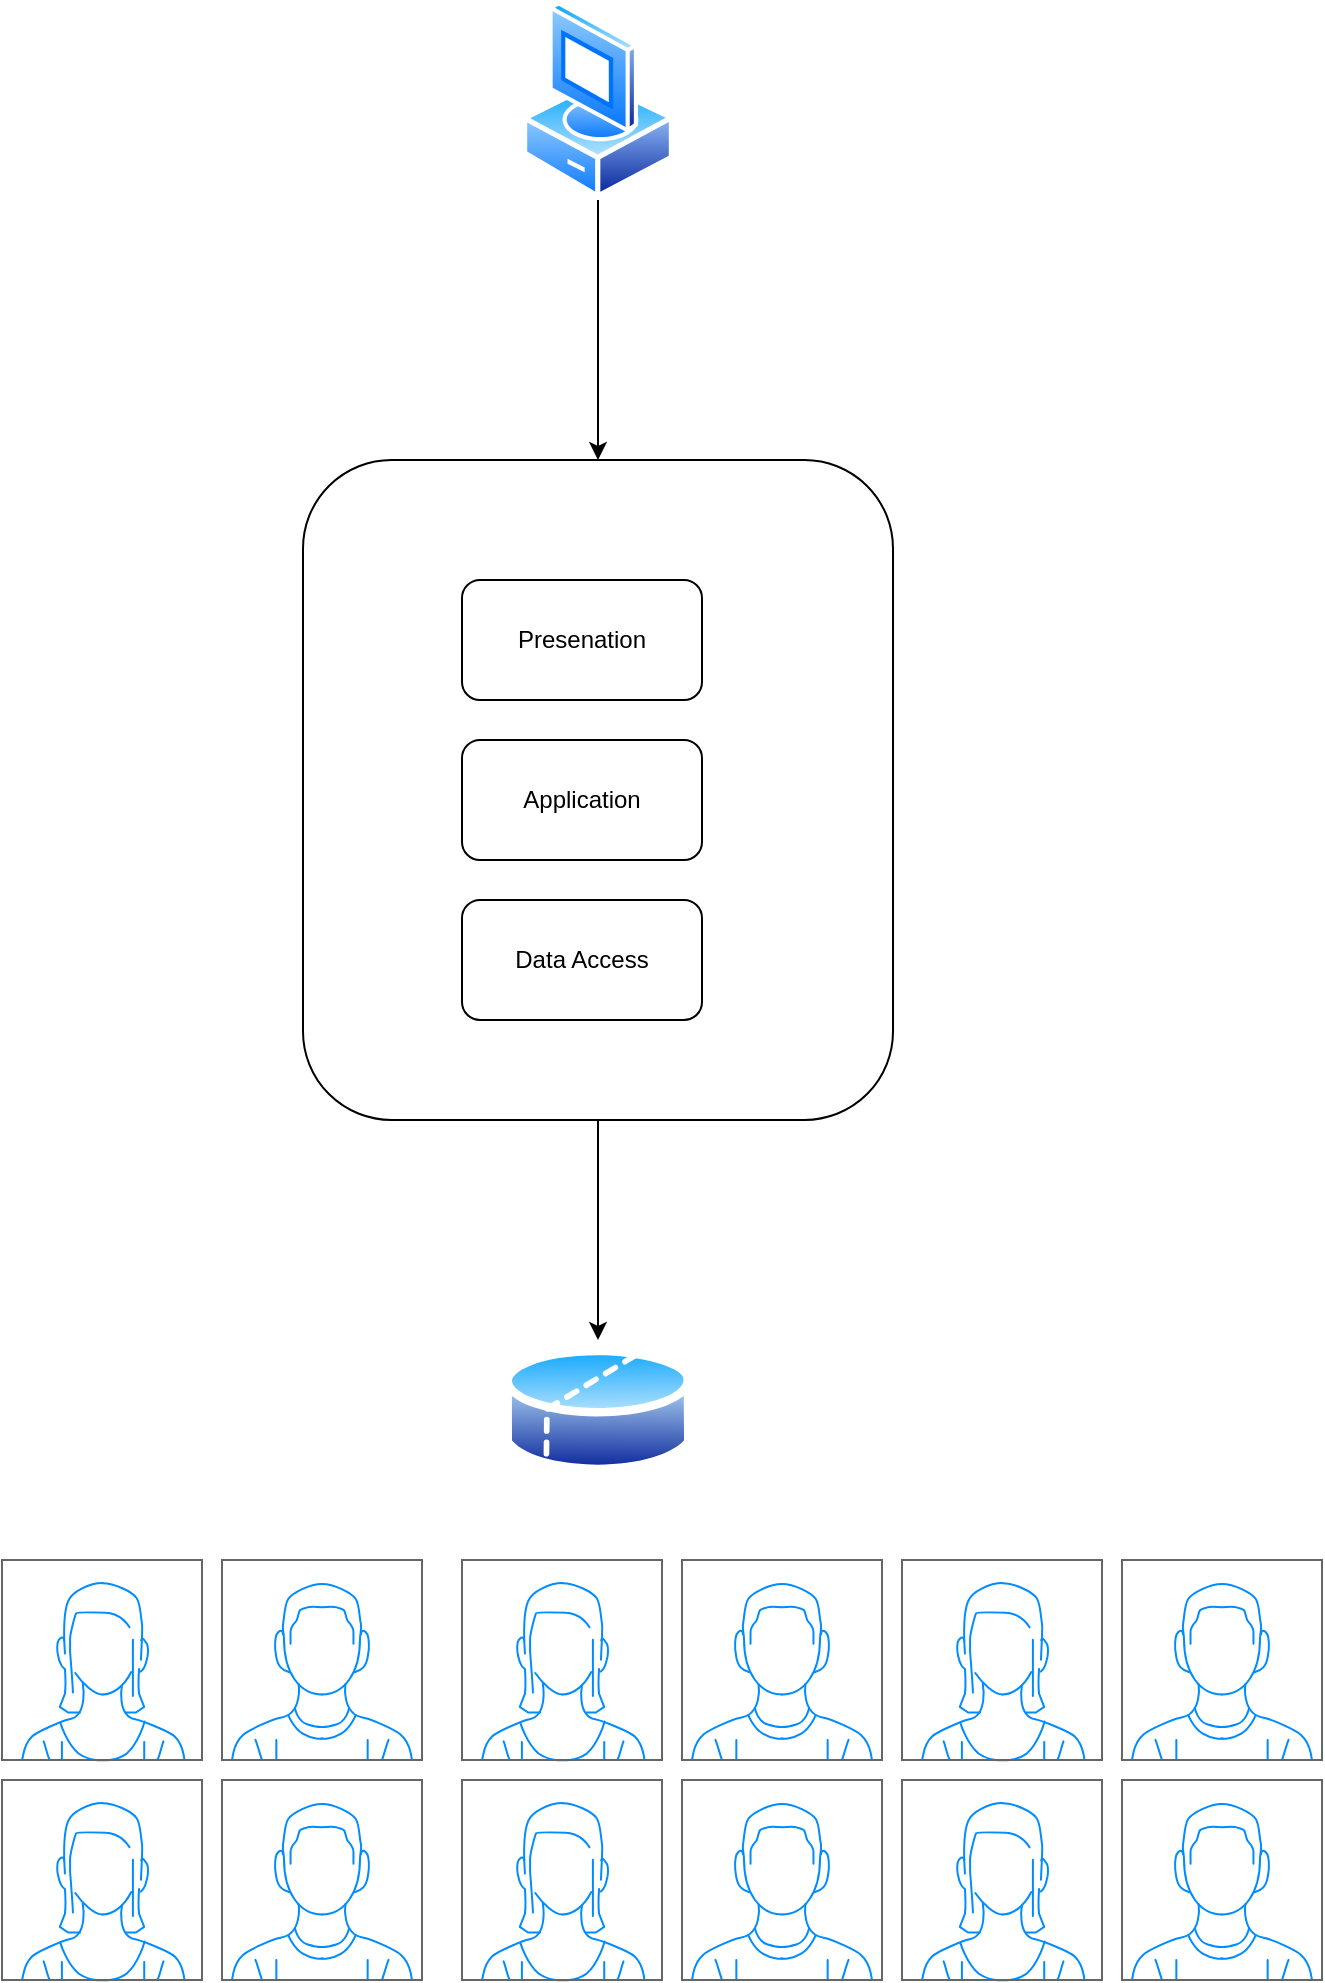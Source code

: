 <mxfile>
    <diagram id="PoBKUtf6L46CU-3DNbPq" name="Monolithic">
        <mxGraphModel dx="1011" dy="790" grid="1" gridSize="10" guides="1" tooltips="1" connect="1" arrows="1" fold="1" page="1" pageScale="1" pageWidth="850" pageHeight="1100" math="0" shadow="0">
            <root>
                <mxCell id="0"/>
                <mxCell id="1" parent="0"/>
                <mxCell id="4" style="edgeStyle=none;html=1;entryX=0.5;entryY=0;entryDx=0;entryDy=0;" parent="1" source="2" target="3" edge="1">
                    <mxGeometry relative="1" as="geometry"/>
                </mxCell>
                <mxCell id="2" value="" style="aspect=fixed;perimeter=ellipsePerimeter;html=1;align=center;shadow=0;dashed=0;spacingTop=3;image;image=img/lib/active_directory/vista_client.svg;" parent="1" vertex="1">
                    <mxGeometry x="380" y="10" width="76" height="100" as="geometry"/>
                </mxCell>
                <mxCell id="10" style="edgeStyle=none;html=1;" parent="1" source="3" target="8" edge="1">
                    <mxGeometry relative="1" as="geometry"/>
                </mxCell>
                <mxCell id="3" value="" style="rounded=1;whiteSpace=wrap;html=1;" parent="1" vertex="1">
                    <mxGeometry x="270.5" y="240" width="295" height="330" as="geometry"/>
                </mxCell>
                <mxCell id="5" value="Presenation" style="rounded=1;whiteSpace=wrap;html=1;" parent="1" vertex="1">
                    <mxGeometry x="350" y="300" width="120" height="60" as="geometry"/>
                </mxCell>
                <mxCell id="6" value="Data Access" style="rounded=1;whiteSpace=wrap;html=1;" parent="1" vertex="1">
                    <mxGeometry x="350" y="460" width="120" height="60" as="geometry"/>
                </mxCell>
                <mxCell id="7" value="Application" style="rounded=1;whiteSpace=wrap;html=1;" parent="1" vertex="1">
                    <mxGeometry x="350" y="380" width="120" height="60" as="geometry"/>
                </mxCell>
                <mxCell id="8" value="" style="aspect=fixed;perimeter=ellipsePerimeter;html=1;align=center;shadow=0;dashed=0;spacingTop=3;image;image=img/lib/active_directory/database_partition_2.svg;" parent="1" vertex="1">
                    <mxGeometry x="370.7" y="680" width="94.59" height="70" as="geometry"/>
                </mxCell>
                <mxCell id="11" value="" style="verticalLabelPosition=bottom;shadow=0;dashed=0;align=center;html=1;verticalAlign=top;strokeWidth=1;shape=mxgraph.mockup.containers.userFemale;strokeColor=#666666;strokeColor2=#008cff;" parent="1" vertex="1">
                    <mxGeometry x="120" y="790" width="100" height="100" as="geometry"/>
                </mxCell>
                <mxCell id="12" value="" style="verticalLabelPosition=bottom;shadow=0;dashed=0;align=center;html=1;verticalAlign=top;strokeWidth=1;shape=mxgraph.mockup.containers.userMale;strokeColor=#666666;strokeColor2=#008cff;" parent="1" vertex="1">
                    <mxGeometry x="230" y="790" width="100" height="100" as="geometry"/>
                </mxCell>
                <mxCell id="13" value="" style="verticalLabelPosition=bottom;shadow=0;dashed=0;align=center;html=1;verticalAlign=top;strokeWidth=1;shape=mxgraph.mockup.containers.userFemale;strokeColor=#666666;strokeColor2=#008cff;" parent="1" vertex="1">
                    <mxGeometry x="350" y="790" width="100" height="100" as="geometry"/>
                </mxCell>
                <mxCell id="14" value="" style="verticalLabelPosition=bottom;shadow=0;dashed=0;align=center;html=1;verticalAlign=top;strokeWidth=1;shape=mxgraph.mockup.containers.userMale;strokeColor=#666666;strokeColor2=#008cff;" parent="1" vertex="1">
                    <mxGeometry x="460" y="790" width="100" height="100" as="geometry"/>
                </mxCell>
                <mxCell id="15" value="" style="verticalLabelPosition=bottom;shadow=0;dashed=0;align=center;html=1;verticalAlign=top;strokeWidth=1;shape=mxgraph.mockup.containers.userFemale;strokeColor=#666666;strokeColor2=#008cff;" parent="1" vertex="1">
                    <mxGeometry x="120" y="900" width="100" height="100" as="geometry"/>
                </mxCell>
                <mxCell id="16" value="" style="verticalLabelPosition=bottom;shadow=0;dashed=0;align=center;html=1;verticalAlign=top;strokeWidth=1;shape=mxgraph.mockup.containers.userMale;strokeColor=#666666;strokeColor2=#008cff;" parent="1" vertex="1">
                    <mxGeometry x="230" y="900" width="100" height="100" as="geometry"/>
                </mxCell>
                <mxCell id="17" value="" style="verticalLabelPosition=bottom;shadow=0;dashed=0;align=center;html=1;verticalAlign=top;strokeWidth=1;shape=mxgraph.mockup.containers.userFemale;strokeColor=#666666;strokeColor2=#008cff;" parent="1" vertex="1">
                    <mxGeometry x="350" y="900" width="100" height="100" as="geometry"/>
                </mxCell>
                <mxCell id="18" value="" style="verticalLabelPosition=bottom;shadow=0;dashed=0;align=center;html=1;verticalAlign=top;strokeWidth=1;shape=mxgraph.mockup.containers.userMale;strokeColor=#666666;strokeColor2=#008cff;" parent="1" vertex="1">
                    <mxGeometry x="460" y="900" width="100" height="100" as="geometry"/>
                </mxCell>
                <mxCell id="19" value="" style="verticalLabelPosition=bottom;shadow=0;dashed=0;align=center;html=1;verticalAlign=top;strokeWidth=1;shape=mxgraph.mockup.containers.userFemale;strokeColor=#666666;strokeColor2=#008cff;" parent="1" vertex="1">
                    <mxGeometry x="570" y="790" width="100" height="100" as="geometry"/>
                </mxCell>
                <mxCell id="20" value="" style="verticalLabelPosition=bottom;shadow=0;dashed=0;align=center;html=1;verticalAlign=top;strokeWidth=1;shape=mxgraph.mockup.containers.userMale;strokeColor=#666666;strokeColor2=#008cff;" parent="1" vertex="1">
                    <mxGeometry x="680" y="790" width="100" height="100" as="geometry"/>
                </mxCell>
                <mxCell id="21" value="" style="verticalLabelPosition=bottom;shadow=0;dashed=0;align=center;html=1;verticalAlign=top;strokeWidth=1;shape=mxgraph.mockup.containers.userFemale;strokeColor=#666666;strokeColor2=#008cff;" parent="1" vertex="1">
                    <mxGeometry x="570" y="900" width="100" height="100" as="geometry"/>
                </mxCell>
                <mxCell id="22" value="" style="verticalLabelPosition=bottom;shadow=0;dashed=0;align=center;html=1;verticalAlign=top;strokeWidth=1;shape=mxgraph.mockup.containers.userMale;strokeColor=#666666;strokeColor2=#008cff;" parent="1" vertex="1">
                    <mxGeometry x="680" y="900" width="100" height="100" as="geometry"/>
                </mxCell>
            </root>
        </mxGraphModel>
    </diagram>
    <diagram id="RNTUmx4JsXve21vOWoV9" name="Microservices">
        <mxGraphModel dx="1011" dy="790" grid="1" gridSize="10" guides="1" tooltips="1" connect="1" arrows="1" fold="1" page="1" pageScale="1" pageWidth="850" pageHeight="1100" math="0" shadow="0">
            <root>
                <mxCell id="KVmCY99htQ8bYZ6x_4Vh-0"/>
                <mxCell id="KVmCY99htQ8bYZ6x_4Vh-1" parent="KVmCY99htQ8bYZ6x_4Vh-0"/>
                <mxCell id="VSVKCAFTvveSNPC8Lu4J-0" style="edgeStyle=none;html=1;" parent="KVmCY99htQ8bYZ6x_4Vh-1" source="VSVKCAFTvveSNPC8Lu4J-1" edge="1">
                    <mxGeometry relative="1" as="geometry">
                        <mxPoint x="217.495" y="670" as="targetPoint"/>
                    </mxGeometry>
                </mxCell>
                <mxCell id="VSVKCAFTvveSNPC8Lu4J-1" value="" style="rounded=1;whiteSpace=wrap;html=1;" parent="KVmCY99htQ8bYZ6x_4Vh-1" vertex="1">
                    <mxGeometry x="70" y="230" width="295" height="330" as="geometry"/>
                </mxCell>
                <mxCell id="VSVKCAFTvveSNPC8Lu4J-2" value="Presenation" style="rounded=1;whiteSpace=wrap;html=1;" parent="KVmCY99htQ8bYZ6x_4Vh-1" vertex="1">
                    <mxGeometry x="149.5" y="290" width="120" height="60" as="geometry"/>
                </mxCell>
                <mxCell id="VSVKCAFTvveSNPC8Lu4J-3" value="Data Access" style="rounded=1;whiteSpace=wrap;html=1;" parent="KVmCY99htQ8bYZ6x_4Vh-1" vertex="1">
                    <mxGeometry x="149.5" y="450" width="120" height="60" as="geometry"/>
                </mxCell>
                <mxCell id="VSVKCAFTvveSNPC8Lu4J-4" value="Application" style="rounded=1;whiteSpace=wrap;html=1;" parent="KVmCY99htQ8bYZ6x_4Vh-1" vertex="1">
                    <mxGeometry x="149.5" y="370" width="120" height="60" as="geometry"/>
                </mxCell>
                <mxCell id="jcYA9xsIbeveeoa89W_H-0" value="" style="aspect=fixed;perimeter=ellipsePerimeter;html=1;align=center;shadow=0;dashed=0;spacingTop=3;image;image=img/lib/active_directory/database_partition_2.svg;" parent="KVmCY99htQ8bYZ6x_4Vh-1" vertex="1">
                    <mxGeometry x="170.21" y="670" width="94.59" height="70" as="geometry"/>
                </mxCell>
                <mxCell id="jcYA9xsIbeveeoa89W_H-1" value="Customer" style="text;html=1;align=center;verticalAlign=middle;resizable=0;points=[];autosize=1;strokeColor=none;fillColor=none;" parent="KVmCY99htQ8bYZ6x_4Vh-1" vertex="1">
                    <mxGeometry x="155" y="200" width="70" height="20" as="geometry"/>
                </mxCell>
                <mxCell id="jcYA9xsIbeveeoa89W_H-2" style="edgeStyle=none;html=1;" parent="KVmCY99htQ8bYZ6x_4Vh-1" source="jcYA9xsIbeveeoa89W_H-3" edge="1">
                    <mxGeometry relative="1" as="geometry">
                        <mxPoint x="537.495" y="665" as="targetPoint"/>
                    </mxGeometry>
                </mxCell>
                <mxCell id="jcYA9xsIbeveeoa89W_H-3" value="" style="rounded=1;whiteSpace=wrap;html=1;" parent="KVmCY99htQ8bYZ6x_4Vh-1" vertex="1">
                    <mxGeometry x="390" y="225" width="295" height="330" as="geometry"/>
                </mxCell>
                <mxCell id="jcYA9xsIbeveeoa89W_H-4" value="Presenation" style="rounded=1;whiteSpace=wrap;html=1;" parent="KVmCY99htQ8bYZ6x_4Vh-1" vertex="1">
                    <mxGeometry x="469.5" y="285" width="120" height="60" as="geometry"/>
                </mxCell>
                <mxCell id="jcYA9xsIbeveeoa89W_H-5" value="Data Access" style="rounded=1;whiteSpace=wrap;html=1;" parent="KVmCY99htQ8bYZ6x_4Vh-1" vertex="1">
                    <mxGeometry x="469.5" y="445" width="120" height="60" as="geometry"/>
                </mxCell>
                <mxCell id="jcYA9xsIbeveeoa89W_H-6" value="Application" style="rounded=1;whiteSpace=wrap;html=1;" parent="KVmCY99htQ8bYZ6x_4Vh-1" vertex="1">
                    <mxGeometry x="469.5" y="365" width="120" height="60" as="geometry"/>
                </mxCell>
                <mxCell id="jcYA9xsIbeveeoa89W_H-7" value="" style="aspect=fixed;perimeter=ellipsePerimeter;html=1;align=center;shadow=0;dashed=0;spacingTop=3;image;image=img/lib/active_directory/database_partition_2.svg;" parent="KVmCY99htQ8bYZ6x_4Vh-1" vertex="1">
                    <mxGeometry x="490.21" y="665" width="94.59" height="70" as="geometry"/>
                </mxCell>
                <mxCell id="jcYA9xsIbeveeoa89W_H-8" value="Product Catalog" style="text;html=1;align=center;verticalAlign=middle;resizable=0;points=[];autosize=1;strokeColor=none;fillColor=none;" parent="KVmCY99htQ8bYZ6x_4Vh-1" vertex="1">
                    <mxGeometry x="487.5" y="200" width="100" height="20" as="geometry"/>
                </mxCell>
                <mxCell id="jcYA9xsIbeveeoa89W_H-9" style="edgeStyle=none;html=1;" parent="KVmCY99htQ8bYZ6x_4Vh-1" source="jcYA9xsIbeveeoa89W_H-10" edge="1">
                    <mxGeometry relative="1" as="geometry">
                        <mxPoint x="1202.495" y="655" as="targetPoint"/>
                    </mxGeometry>
                </mxCell>
                <mxCell id="jcYA9xsIbeveeoa89W_H-10" value="" style="rounded=1;whiteSpace=wrap;html=1;" parent="KVmCY99htQ8bYZ6x_4Vh-1" vertex="1">
                    <mxGeometry x="1055" y="220" width="295" height="330" as="geometry"/>
                </mxCell>
                <mxCell id="jcYA9xsIbeveeoa89W_H-11" value="Presenation" style="rounded=1;whiteSpace=wrap;html=1;" parent="KVmCY99htQ8bYZ6x_4Vh-1" vertex="1">
                    <mxGeometry x="1134.5" y="275" width="120" height="60" as="geometry"/>
                </mxCell>
                <mxCell id="jcYA9xsIbeveeoa89W_H-12" value="Data Access" style="rounded=1;whiteSpace=wrap;html=1;" parent="KVmCY99htQ8bYZ6x_4Vh-1" vertex="1">
                    <mxGeometry x="1134.5" y="435" width="120" height="60" as="geometry"/>
                </mxCell>
                <mxCell id="jcYA9xsIbeveeoa89W_H-13" value="Application" style="rounded=1;whiteSpace=wrap;html=1;" parent="KVmCY99htQ8bYZ6x_4Vh-1" vertex="1">
                    <mxGeometry x="1134.5" y="355" width="120" height="60" as="geometry"/>
                </mxCell>
                <mxCell id="jcYA9xsIbeveeoa89W_H-14" value="" style="aspect=fixed;perimeter=ellipsePerimeter;html=1;align=center;shadow=0;dashed=0;spacingTop=3;image;image=img/lib/active_directory/database_partition_2.svg;" parent="KVmCY99htQ8bYZ6x_4Vh-1" vertex="1">
                    <mxGeometry x="1155.21" y="655" width="94.59" height="70" as="geometry"/>
                </mxCell>
                <mxCell id="jcYA9xsIbeveeoa89W_H-15" value="Billing System" style="text;html=1;align=center;verticalAlign=middle;resizable=0;points=[];autosize=1;strokeColor=none;fillColor=none;" parent="KVmCY99htQ8bYZ6x_4Vh-1" vertex="1">
                    <mxGeometry x="1157.5" y="190" width="90" height="20" as="geometry"/>
                </mxCell>
                <mxCell id="jcYA9xsIbeveeoa89W_H-16" style="edgeStyle=none;html=1;" parent="KVmCY99htQ8bYZ6x_4Vh-1" source="jcYA9xsIbeveeoa89W_H-17" edge="1">
                    <mxGeometry relative="1" as="geometry">
                        <mxPoint x="1552.495" y="655" as="targetPoint"/>
                    </mxGeometry>
                </mxCell>
                <mxCell id="jcYA9xsIbeveeoa89W_H-17" value="" style="rounded=1;whiteSpace=wrap;html=1;" parent="KVmCY99htQ8bYZ6x_4Vh-1" vertex="1">
                    <mxGeometry x="1405" y="215" width="295" height="330" as="geometry"/>
                </mxCell>
                <mxCell id="jcYA9xsIbeveeoa89W_H-18" value="Presenation" style="rounded=1;whiteSpace=wrap;html=1;" parent="KVmCY99htQ8bYZ6x_4Vh-1" vertex="1">
                    <mxGeometry x="1484.5" y="275" width="120" height="60" as="geometry"/>
                </mxCell>
                <mxCell id="jcYA9xsIbeveeoa89W_H-19" value="Data Access" style="rounded=1;whiteSpace=wrap;html=1;" parent="KVmCY99htQ8bYZ6x_4Vh-1" vertex="1">
                    <mxGeometry x="1484.5" y="435" width="120" height="60" as="geometry"/>
                </mxCell>
                <mxCell id="jcYA9xsIbeveeoa89W_H-20" value="Application" style="rounded=1;whiteSpace=wrap;html=1;" parent="KVmCY99htQ8bYZ6x_4Vh-1" vertex="1">
                    <mxGeometry x="1484.5" y="355" width="120" height="60" as="geometry"/>
                </mxCell>
                <mxCell id="jcYA9xsIbeveeoa89W_H-21" value="" style="aspect=fixed;perimeter=ellipsePerimeter;html=1;align=center;shadow=0;dashed=0;spacingTop=3;image;image=img/lib/active_directory/database_partition_2.svg;" parent="KVmCY99htQ8bYZ6x_4Vh-1" vertex="1">
                    <mxGeometry x="1505.21" y="655" width="94.59" height="70" as="geometry"/>
                </mxCell>
                <mxCell id="jcYA9xsIbeveeoa89W_H-22" value="Order Processing" style="text;html=1;align=center;verticalAlign=middle;resizable=0;points=[];autosize=1;strokeColor=none;fillColor=none;" parent="KVmCY99htQ8bYZ6x_4Vh-1" vertex="1">
                    <mxGeometry x="1497.5" y="190" width="110" height="20" as="geometry"/>
                </mxCell>
                <mxCell id="jcYA9xsIbeveeoa89W_H-23" value="" style="verticalLabelPosition=bottom;shadow=0;dashed=0;align=center;html=1;verticalAlign=top;strokeWidth=1;shape=mxgraph.mockup.containers.userFemale;strokeColor=#666666;strokeColor2=#008cff;" parent="KVmCY99htQ8bYZ6x_4Vh-1" vertex="1">
                    <mxGeometry x="70.21" y="780" width="100" height="100" as="geometry"/>
                </mxCell>
                <mxCell id="jcYA9xsIbeveeoa89W_H-24" value="" style="verticalLabelPosition=bottom;shadow=0;dashed=0;align=center;html=1;verticalAlign=top;strokeWidth=1;shape=mxgraph.mockup.containers.userFemale;strokeColor=#666666;strokeColor2=#008cff;" parent="KVmCY99htQ8bYZ6x_4Vh-1" vertex="1">
                    <mxGeometry x="167.5" y="780" width="100" height="100" as="geometry"/>
                </mxCell>
                <mxCell id="jcYA9xsIbeveeoa89W_H-25" value="" style="verticalLabelPosition=bottom;shadow=0;dashed=0;align=center;html=1;verticalAlign=top;strokeWidth=1;shape=mxgraph.mockup.containers.userFemale;strokeColor=#666666;strokeColor2=#008cff;" parent="KVmCY99htQ8bYZ6x_4Vh-1" vertex="1">
                    <mxGeometry x="438.85" y="770" width="100" height="100" as="geometry"/>
                </mxCell>
                <mxCell id="jcYA9xsIbeveeoa89W_H-26" value="" style="verticalLabelPosition=bottom;shadow=0;dashed=0;align=center;html=1;verticalAlign=top;strokeWidth=1;shape=mxgraph.mockup.containers.userFemale;strokeColor=#666666;strokeColor2=#008cff;" parent="KVmCY99htQ8bYZ6x_4Vh-1" vertex="1">
                    <mxGeometry x="536.14" y="770" width="100" height="100" as="geometry"/>
                </mxCell>
                <mxCell id="jcYA9xsIbeveeoa89W_H-27" value="" style="verticalLabelPosition=bottom;shadow=0;dashed=0;align=center;html=1;verticalAlign=top;strokeWidth=1;shape=mxgraph.mockup.containers.userFemale;strokeColor=#666666;strokeColor2=#008cff;" parent="KVmCY99htQ8bYZ6x_4Vh-1" vertex="1">
                    <mxGeometry x="761.5" y="760" width="100" height="100" as="geometry"/>
                </mxCell>
                <mxCell id="jcYA9xsIbeveeoa89W_H-28" value="" style="verticalLabelPosition=bottom;shadow=0;dashed=0;align=center;html=1;verticalAlign=top;strokeWidth=1;shape=mxgraph.mockup.containers.userMale;strokeColor=#666666;strokeColor2=#008cff;" parent="KVmCY99htQ8bYZ6x_4Vh-1" vertex="1">
                    <mxGeometry x="861.5" y="760" width="100" height="100" as="geometry"/>
                </mxCell>
                <mxCell id="jcYA9xsIbeveeoa89W_H-29" value="" style="verticalLabelPosition=bottom;shadow=0;dashed=0;align=center;html=1;verticalAlign=top;strokeWidth=1;shape=mxgraph.mockup.containers.userFemale;strokeColor=#666666;strokeColor2=#008cff;" parent="KVmCY99htQ8bYZ6x_4Vh-1" vertex="1">
                    <mxGeometry x="761.5" y="860" width="100" height="100" as="geometry"/>
                </mxCell>
                <mxCell id="jcYA9xsIbeveeoa89W_H-30" value="" style="verticalLabelPosition=bottom;shadow=0;dashed=0;align=center;html=1;verticalAlign=top;strokeWidth=1;shape=mxgraph.mockup.containers.userMale;strokeColor=#666666;strokeColor2=#008cff;" parent="KVmCY99htQ8bYZ6x_4Vh-1" vertex="1">
                    <mxGeometry x="861.5" y="860" width="100" height="100" as="geometry"/>
                </mxCell>
                <mxCell id="jcYA9xsIbeveeoa89W_H-31" value="" style="verticalLabelPosition=bottom;shadow=0;dashed=0;align=center;html=1;verticalAlign=top;strokeWidth=1;shape=mxgraph.mockup.containers.userFemale;strokeColor=#666666;strokeColor2=#008cff;" parent="KVmCY99htQ8bYZ6x_4Vh-1" vertex="1">
                    <mxGeometry x="1370" y="740" width="100" height="100" as="geometry"/>
                </mxCell>
                <mxCell id="jcYA9xsIbeveeoa89W_H-32" value="" style="verticalLabelPosition=bottom;shadow=0;dashed=0;align=center;html=1;verticalAlign=top;strokeWidth=1;shape=mxgraph.mockup.containers.userMale;strokeColor=#666666;strokeColor2=#008cff;" parent="KVmCY99htQ8bYZ6x_4Vh-1" vertex="1">
                    <mxGeometry x="1470" y="740" width="100" height="100" as="geometry"/>
                </mxCell>
                <mxCell id="jcYA9xsIbeveeoa89W_H-33" value="" style="verticalLabelPosition=bottom;shadow=0;dashed=0;align=center;html=1;verticalAlign=top;strokeWidth=1;shape=mxgraph.mockup.containers.userFemale;strokeColor=#666666;strokeColor2=#008cff;" parent="KVmCY99htQ8bYZ6x_4Vh-1" vertex="1">
                    <mxGeometry x="1370" y="840" width="100" height="100" as="geometry"/>
                </mxCell>
                <mxCell id="jcYA9xsIbeveeoa89W_H-34" value="" style="verticalLabelPosition=bottom;shadow=0;dashed=0;align=center;html=1;verticalAlign=top;strokeWidth=1;shape=mxgraph.mockup.containers.userMale;strokeColor=#666666;strokeColor2=#008cff;" parent="KVmCY99htQ8bYZ6x_4Vh-1" vertex="1">
                    <mxGeometry x="1470" y="840" width="100" height="100" as="geometry"/>
                </mxCell>
                <mxCell id="jcYA9xsIbeveeoa89W_H-35" value="" style="verticalLabelPosition=bottom;shadow=0;dashed=0;align=center;html=1;verticalAlign=top;strokeWidth=1;shape=mxgraph.mockup.containers.userFemale;strokeColor=#666666;strokeColor2=#008cff;" parent="KVmCY99htQ8bYZ6x_4Vh-1" vertex="1">
                    <mxGeometry x="1570" y="740" width="100" height="100" as="geometry"/>
                </mxCell>
                <mxCell id="jcYA9xsIbeveeoa89W_H-36" value="" style="verticalLabelPosition=bottom;shadow=0;dashed=0;align=center;html=1;verticalAlign=top;strokeWidth=1;shape=mxgraph.mockup.containers.userMale;strokeColor=#666666;strokeColor2=#008cff;" parent="KVmCY99htQ8bYZ6x_4Vh-1" vertex="1">
                    <mxGeometry x="1670" y="740" width="100" height="100" as="geometry"/>
                </mxCell>
                <mxCell id="jcYA9xsIbeveeoa89W_H-37" value="" style="verticalLabelPosition=bottom;shadow=0;dashed=0;align=center;html=1;verticalAlign=top;strokeWidth=1;shape=mxgraph.mockup.containers.userFemale;strokeColor=#666666;strokeColor2=#008cff;" parent="KVmCY99htQ8bYZ6x_4Vh-1" vertex="1">
                    <mxGeometry x="1570" y="840" width="100" height="100" as="geometry"/>
                </mxCell>
                <mxCell id="jcYA9xsIbeveeoa89W_H-38" value="" style="verticalLabelPosition=bottom;shadow=0;dashed=0;align=center;html=1;verticalAlign=top;strokeWidth=1;shape=mxgraph.mockup.containers.userMale;strokeColor=#666666;strokeColor2=#008cff;" parent="KVmCY99htQ8bYZ6x_4Vh-1" vertex="1">
                    <mxGeometry x="1672.5" y="840" width="97.5" height="100" as="geometry"/>
                </mxCell>
                <mxCell id="jcYA9xsIbeveeoa89W_H-39" style="edgeStyle=none;html=1;" parent="KVmCY99htQ8bYZ6x_4Vh-1" source="jcYA9xsIbeveeoa89W_H-40" edge="1">
                    <mxGeometry relative="1" as="geometry">
                        <mxPoint x="869.495" y="655" as="targetPoint"/>
                    </mxGeometry>
                </mxCell>
                <mxCell id="jcYA9xsIbeveeoa89W_H-40" value="" style="rounded=1;whiteSpace=wrap;html=1;" parent="KVmCY99htQ8bYZ6x_4Vh-1" vertex="1">
                    <mxGeometry x="722" y="215" width="295" height="330" as="geometry"/>
                </mxCell>
                <mxCell id="jcYA9xsIbeveeoa89W_H-41" value="Presenation" style="rounded=1;whiteSpace=wrap;html=1;" parent="KVmCY99htQ8bYZ6x_4Vh-1" vertex="1">
                    <mxGeometry x="801.5" y="275" width="120" height="60" as="geometry"/>
                </mxCell>
                <mxCell id="jcYA9xsIbeveeoa89W_H-42" value="Data Access" style="rounded=1;whiteSpace=wrap;html=1;" parent="KVmCY99htQ8bYZ6x_4Vh-1" vertex="1">
                    <mxGeometry x="801.5" y="435" width="120" height="60" as="geometry"/>
                </mxCell>
                <mxCell id="jcYA9xsIbeveeoa89W_H-43" value="Application" style="rounded=1;whiteSpace=wrap;html=1;" parent="KVmCY99htQ8bYZ6x_4Vh-1" vertex="1">
                    <mxGeometry x="801.5" y="355" width="120" height="60" as="geometry"/>
                </mxCell>
                <mxCell id="jcYA9xsIbeveeoa89W_H-44" value="" style="aspect=fixed;perimeter=ellipsePerimeter;html=1;align=center;shadow=0;dashed=0;spacingTop=3;image;image=img/lib/active_directory/database_partition_2.svg;" parent="KVmCY99htQ8bYZ6x_4Vh-1" vertex="1">
                    <mxGeometry x="822.21" y="655" width="94.59" height="70" as="geometry"/>
                </mxCell>
                <mxCell id="jcYA9xsIbeveeoa89W_H-45" value="Basket" style="text;html=1;align=center;verticalAlign=middle;resizable=0;points=[];autosize=1;strokeColor=none;fillColor=none;" parent="KVmCY99htQ8bYZ6x_4Vh-1" vertex="1">
                    <mxGeometry x="844.5" y="190" width="50" height="20" as="geometry"/>
                </mxCell>
            </root>
        </mxGraphModel>
    </diagram>
    <diagram id="TciVL0WqH1fdcRM0JMms" name="Microservice Resilliance">
        <mxGraphModel dx="1011" dy="790" grid="1" gridSize="10" guides="1" tooltips="1" connect="1" arrows="1" fold="1" page="1" pageScale="1" pageWidth="850" pageHeight="1100" math="0" shadow="0">
            <root>
                <mxCell id="-6tBpCmU3Li07kfot-6c-0"/>
                <mxCell id="-6tBpCmU3Li07kfot-6c-1" parent="-6tBpCmU3Li07kfot-6c-0"/>
                <mxCell id="t1SDkZ5pSvTthE-sfxKf-3" style="edgeStyle=none;html=1;entryX=0.75;entryY=0;entryDx=0;entryDy=0;" parent="-6tBpCmU3Li07kfot-6c-1" source="t1SDkZ5pSvTthE-sfxKf-1" target="t1SDkZ5pSvTthE-sfxKf-2" edge="1">
                    <mxGeometry relative="1" as="geometry"/>
                </mxCell>
                <mxCell id="t1SDkZ5pSvTthE-sfxKf-5" style="edgeStyle=none;html=1;entryX=0.5;entryY=0;entryDx=0;entryDy=0;" parent="-6tBpCmU3Li07kfot-6c-1" source="t1SDkZ5pSvTthE-sfxKf-1" target="t1SDkZ5pSvTthE-sfxKf-4" edge="1">
                    <mxGeometry relative="1" as="geometry"/>
                </mxCell>
                <mxCell id="t1SDkZ5pSvTthE-sfxKf-7" style="edgeStyle=none;html=1;entryX=0.375;entryY=0.01;entryDx=0;entryDy=0;entryPerimeter=0;" parent="-6tBpCmU3Li07kfot-6c-1" source="t1SDkZ5pSvTthE-sfxKf-1" target="t1SDkZ5pSvTthE-sfxKf-6" edge="1">
                    <mxGeometry relative="1" as="geometry"/>
                </mxCell>
                <mxCell id="t1SDkZ5pSvTthE-sfxKf-1" value="" style="aspect=fixed;perimeter=ellipsePerimeter;html=1;align=center;shadow=0;dashed=0;spacingTop=3;image;image=img/lib/active_directory/mac_client.svg;" parent="-6tBpCmU3Li07kfot-6c-1" vertex="1">
                    <mxGeometry x="370" y="60" width="55" height="58.51" as="geometry"/>
                </mxCell>
                <mxCell id="t1SDkZ5pSvTthE-sfxKf-2" value="Catalog&lt;br&gt;&lt;br&gt;App1" style="rounded=1;whiteSpace=wrap;html=1;" parent="-6tBpCmU3Li07kfot-6c-1" vertex="1">
                    <mxGeometry x="90" y="200" width="120" height="100" as="geometry"/>
                </mxCell>
                <mxCell id="t1SDkZ5pSvTthE-sfxKf-4" value="Basket&lt;br&gt;App2&lt;br&gt;" style="rounded=1;whiteSpace=wrap;html=1;" parent="-6tBpCmU3Li07kfot-6c-1" vertex="1">
                    <mxGeometry x="337.5" y="230" width="120" height="100" as="geometry"/>
                </mxCell>
                <mxCell id="t1SDkZ5pSvTthE-sfxKf-6" value="Orders&lt;br&gt;&lt;br&gt;App3" style="rounded=1;whiteSpace=wrap;html=1;" parent="-6tBpCmU3Li07kfot-6c-1" vertex="1">
                    <mxGeometry x="580" y="200" width="120" height="100" as="geometry"/>
                </mxCell>
            </root>
        </mxGraphModel>
    </diagram>
    <diagram id="BC5aJZVf8VGI9mVmoi-u" name="Bounded Context">
        <mxGraphModel dx="1011" dy="790" grid="1" gridSize="10" guides="1" tooltips="1" connect="1" arrows="1" fold="1" page="1" pageScale="1" pageWidth="850" pageHeight="1100" math="0" shadow="0">
            <root>
                <mxCell id="WSNn9JfQUjUmZ9uj89kW-0"/>
                <mxCell id="WSNn9JfQUjUmZ9uj89kW-1" parent="WSNn9JfQUjUmZ9uj89kW-0"/>
                <mxCell id="WSNn9JfQUjUmZ9uj89kW-10" style="edgeStyle=none;html=1;entryX=0.003;entryY=0.616;entryDx=0;entryDy=0;entryPerimeter=0;" parent="WSNn9JfQUjUmZ9uj89kW-1" source="WSNn9JfQUjUmZ9uj89kW-2" target="WSNn9JfQUjUmZ9uj89kW-3" edge="1">
                    <mxGeometry relative="1" as="geometry"/>
                </mxCell>
                <mxCell id="WSNn9JfQUjUmZ9uj89kW-2" value="Catalog" style="ellipse;whiteSpace=wrap;html=1;" parent="WSNn9JfQUjUmZ9uj89kW-1" vertex="1">
                    <mxGeometry x="5" y="110" width="310" height="230" as="geometry"/>
                </mxCell>
                <mxCell id="WSNn9JfQUjUmZ9uj89kW-11" style="edgeStyle=none;html=1;entryX=0.09;entryY=0.23;entryDx=0;entryDy=0;entryPerimeter=0;" parent="WSNn9JfQUjUmZ9uj89kW-1" source="WSNn9JfQUjUmZ9uj89kW-3" target="WSNn9JfQUjUmZ9uj89kW-4" edge="1">
                    <mxGeometry relative="1" as="geometry"/>
                </mxCell>
                <mxCell id="WSNn9JfQUjUmZ9uj89kW-12" style="edgeStyle=none;html=1;" parent="WSNn9JfQUjUmZ9uj89kW-1" source="WSNn9JfQUjUmZ9uj89kW-3" target="WSNn9JfQUjUmZ9uj89kW-5" edge="1">
                    <mxGeometry relative="1" as="geometry"/>
                </mxCell>
                <mxCell id="WSNn9JfQUjUmZ9uj89kW-3" value="Basket Service" style="ellipse;whiteSpace=wrap;html=1;" parent="WSNn9JfQUjUmZ9uj89kW-1" vertex="1">
                    <mxGeometry x="305" width="330" height="190" as="geometry"/>
                </mxCell>
                <mxCell id="WSNn9JfQUjUmZ9uj89kW-15" style="edgeStyle=none;html=1;" parent="WSNn9JfQUjUmZ9uj89kW-1" source="WSNn9JfQUjUmZ9uj89kW-4" target="WSNn9JfQUjUmZ9uj89kW-13" edge="1">
                    <mxGeometry relative="1" as="geometry"/>
                </mxCell>
                <mxCell id="WSNn9JfQUjUmZ9uj89kW-4" value="Orders System&lt;br&gt;&lt;br&gt;&lt;span style=&quot;color: rgba(0 , 0 , 0 , 0) ; font-family: monospace ; font-size: 0px&quot;&gt;%3CmxGraphModel%3E%3Croot%3E%3CmxCell%20id%3D%220%22%2F%3E%3CmxCell%20id%3D%221%22%20parent%3D%220%22%2F%3E%3CmxCell%20id%3D%222%22%20value%3D%22Product%20Entity%22%20style%3D%22whiteSpace%3Dwrap%3Bhtml%3D1%3Baspect%3Dfixed%3B%22%20vertex%3D%221%22%20parent%3D%221%22%3E%3CmxGeometry%20x%3D%22120%22%20y%3D%22245%22%20width%3D%2280%22%20height%3D%2280%22%20as%3D%22geometry%22%2F%3E%3C%2FmxCell%3E%3C%2Froot%3E%3C%2FmxGraphModel%3E&lt;/span&gt;" style="ellipse;whiteSpace=wrap;html=1;" parent="WSNn9JfQUjUmZ9uj89kW-1" vertex="1">
                    <mxGeometry x="640" y="220" width="200" height="280" as="geometry"/>
                </mxCell>
                <mxCell id="WSNn9JfQUjUmZ9uj89kW-16" style="edgeStyle=none;html=1;" parent="WSNn9JfQUjUmZ9uj89kW-1" source="WSNn9JfQUjUmZ9uj89kW-5" target="WSNn9JfQUjUmZ9uj89kW-13" edge="1">
                    <mxGeometry relative="1" as="geometry"/>
                </mxCell>
                <mxCell id="WSNn9JfQUjUmZ9uj89kW-5" value="Stock Tracking" style="ellipse;whiteSpace=wrap;html=1;" parent="WSNn9JfQUjUmZ9uj89kW-1" vertex="1">
                    <mxGeometry x="140" y="360" width="290" height="210" as="geometry"/>
                </mxCell>
                <mxCell id="WSNn9JfQUjUmZ9uj89kW-6" value="Product Entity" style="whiteSpace=wrap;html=1;aspect=fixed;" parent="WSNn9JfQUjUmZ9uj89kW-1" vertex="1">
                    <mxGeometry x="250" y="480" width="80" height="80" as="geometry"/>
                </mxCell>
                <mxCell id="WSNn9JfQUjUmZ9uj89kW-7" value="Product Entity" style="whiteSpace=wrap;html=1;aspect=fixed;" parent="WSNn9JfQUjUmZ9uj89kW-1" vertex="1">
                    <mxGeometry x="120" y="240" width="80" height="80" as="geometry"/>
                </mxCell>
                <mxCell id="WSNn9JfQUjUmZ9uj89kW-8" value="Product Entity" style="whiteSpace=wrap;html=1;aspect=fixed;" parent="WSNn9JfQUjUmZ9uj89kW-1" vertex="1">
                    <mxGeometry x="700" y="370" width="80" height="80" as="geometry"/>
                </mxCell>
                <mxCell id="WSNn9JfQUjUmZ9uj89kW-9" value="Product Entity" style="whiteSpace=wrap;html=1;aspect=fixed;" parent="WSNn9JfQUjUmZ9uj89kW-1" vertex="1">
                    <mxGeometry x="430" y="100" width="80" height="80" as="geometry"/>
                </mxCell>
                <mxCell id="IK9NOZLUAnqbdWBkbwMo-0" style="edgeStyle=none;html=1;entryX=0.709;entryY=0.958;entryDx=0;entryDy=0;entryPerimeter=0;" parent="WSNn9JfQUjUmZ9uj89kW-1" source="WSNn9JfQUjUmZ9uj89kW-13" target="WSNn9JfQUjUmZ9uj89kW-5" edge="1">
                    <mxGeometry relative="1" as="geometry"/>
                </mxCell>
                <mxCell id="WSNn9JfQUjUmZ9uj89kW-13" value="Shipment Management" style="ellipse;whiteSpace=wrap;html=1;" parent="WSNn9JfQUjUmZ9uj89kW-1" vertex="1">
                    <mxGeometry x="450" y="570" width="280" height="230" as="geometry"/>
                </mxCell>
                <mxCell id="WSNn9JfQUjUmZ9uj89kW-14" value="Product Entity" style="whiteSpace=wrap;html=1;aspect=fixed;" parent="WSNn9JfQUjUmZ9uj89kW-1" vertex="1">
                    <mxGeometry x="550" y="700" width="80" height="80" as="geometry"/>
                </mxCell>
            </root>
        </mxGraphModel>
    </diagram>
    <diagram id="TkgWI59yyfv7Hw4f_1Uh" name="Messaging">
        <mxGraphModel dx="1011" dy="790" grid="1" gridSize="10" guides="1" tooltips="1" connect="1" arrows="1" fold="1" page="1" pageScale="1" pageWidth="850" pageHeight="1100" math="0" shadow="0">
            <root>
                <mxCell id="wBcMiVBAyAa4kKHYNe64-0"/>
                <mxCell id="wBcMiVBAyAa4kKHYNe64-1" parent="wBcMiVBAyAa4kKHYNe64-0"/>
                <mxCell id="ZTCP2CWtV5J5dEvV7mcF-3" style="edgeStyle=none;html=1;" parent="wBcMiVBAyAa4kKHYNe64-1" source="ZTCP2CWtV5J5dEvV7mcF-0" target="ZTCP2CWtV5J5dEvV7mcF-2" edge="1">
                    <mxGeometry relative="1" as="geometry">
                        <Array as="points">
                            <mxPoint x="430" y="380"/>
                        </Array>
                    </mxGeometry>
                </mxCell>
                <mxCell id="ZTCP2CWtV5J5dEvV7mcF-0" value="Catalog" style="ellipse;whiteSpace=wrap;html=1;" parent="wBcMiVBAyAa4kKHYNe64-1" vertex="1">
                    <mxGeometry x="10" y="540" width="290" height="150" as="geometry"/>
                </mxCell>
                <mxCell id="ZTCP2CWtV5J5dEvV7mcF-4" style="edgeStyle=none;html=1;entryX=0.5;entryY=0;entryDx=0;entryDy=0;" parent="wBcMiVBAyAa4kKHYNe64-1" source="ZTCP2CWtV5J5dEvV7mcF-2" target="ZTCP2CWtV5J5dEvV7mcF-0" edge="1">
                    <mxGeometry relative="1" as="geometry"/>
                </mxCell>
                <mxCell id="ZTCP2CWtV5J5dEvV7mcF-11" style="edgeStyle=none;html=1;entryX=0.997;entryY=0.349;entryDx=0;entryDy=0;entryPerimeter=0;" parent="wBcMiVBAyAa4kKHYNe64-1" source="ZTCP2CWtV5J5dEvV7mcF-2" target="ZTCP2CWtV5J5dEvV7mcF-9" edge="1">
                    <mxGeometry relative="1" as="geometry">
                        <Array as="points">
                            <mxPoint x="610" y="410"/>
                        </Array>
                    </mxGeometry>
                </mxCell>
                <mxCell id="ZTCP2CWtV5J5dEvV7mcF-2" value="Basket" style="ellipse;whiteSpace=wrap;html=1;" parent="wBcMiVBAyAa4kKHYNe64-1" vertex="1">
                    <mxGeometry x="230" y="220" width="290" height="150" as="geometry"/>
                </mxCell>
                <mxCell id="ZTCP2CWtV5J5dEvV7mcF-5" value="SENKRON" style="text;html=1;align=center;verticalAlign=middle;resizable=0;points=[];autosize=1;strokeColor=none;fillColor=none;" parent="wBcMiVBAyAa4kKHYNe64-1" vertex="1">
                    <mxGeometry x="135" y="370" width="70" height="20" as="geometry"/>
                </mxCell>
                <mxCell id="ZTCP2CWtV5J5dEvV7mcF-7" style="edgeStyle=none;html=1;entryX=0;entryY=0;entryDx=0;entryDy=0;" parent="wBcMiVBAyAa4kKHYNe64-1" source="ZTCP2CWtV5J5dEvV7mcF-6" target="ZTCP2CWtV5J5dEvV7mcF-0" edge="1">
                    <mxGeometry relative="1" as="geometry"/>
                </mxCell>
                <mxCell id="ZTCP2CWtV5J5dEvV7mcF-6" value="" style="aspect=fixed;perimeter=ellipsePerimeter;html=1;align=center;shadow=0;dashed=0;spacingTop=3;image;image=img/lib/active_directory/laptop_client.svg;" parent="wBcMiVBAyAa4kKHYNe64-1" vertex="1">
                    <mxGeometry x="20" y="210" width="45" height="50" as="geometry"/>
                </mxCell>
                <mxCell id="ZTCP2CWtV5J5dEvV7mcF-8" value="Orders" style="ellipse;whiteSpace=wrap;html=1;" parent="wBcMiVBAyAa4kKHYNe64-1" vertex="1">
                    <mxGeometry x="520" y="580" width="250" height="150" as="geometry"/>
                </mxCell>
                <mxCell id="ZTCP2CWtV5J5dEvV7mcF-12" style="edgeStyle=none;html=1;" parent="wBcMiVBAyAa4kKHYNe64-1" source="ZTCP2CWtV5J5dEvV7mcF-9" target="ZTCP2CWtV5J5dEvV7mcF-8" edge="1">
                    <mxGeometry relative="1" as="geometry"/>
                </mxCell>
                <mxCell id="ZTCP2CWtV5J5dEvV7mcF-9" value="" style="verticalLabelPosition=bottom;verticalAlign=top;html=1;shape=mxgraph.infographic.cylinder;fillColor=#10739E;strokeColor=none;rotation=-90;" parent="wBcMiVBAyAa4kKHYNe64-1" vertex="1">
                    <mxGeometry x="600" y="315" width="85" height="275" as="geometry"/>
                </mxCell>
            </root>
        </mxGraphModel>
    </diagram>
    <diagram id="plOhcAz52iP_QUxHYIJt" name="Page-6">
        <mxGraphModel dx="1011" dy="790" grid="1" gridSize="10" guides="1" tooltips="1" connect="1" arrows="1" fold="1" page="1" pageScale="1" pageWidth="850" pageHeight="1100" math="0" shadow="0">
            <root>
                <mxCell id="2kK1Osh01IOe9fL-junJ-0"/>
                <mxCell id="2kK1Osh01IOe9fL-junJ-1" parent="2kK1Osh01IOe9fL-junJ-0"/>
                <mxCell id="2kK1Osh01IOe9fL-junJ-6" value="" style="edgeStyle=none;html=1;" parent="2kK1Osh01IOe9fL-junJ-1" source="2kK1Osh01IOe9fL-junJ-2" target="2kK1Osh01IOe9fL-junJ-5" edge="1">
                    <mxGeometry relative="1" as="geometry"/>
                </mxCell>
                <mxCell id="2kK1Osh01IOe9fL-junJ-2" value="" style="aspect=fixed;perimeter=ellipsePerimeter;html=1;align=center;shadow=0;dashed=0;spacingTop=3;image;image=img/lib/active_directory/laptop_client.svg;" parent="2kK1Osh01IOe9fL-junJ-1" vertex="1">
                    <mxGeometry y="330" width="45" height="50" as="geometry"/>
                </mxCell>
                <mxCell id="2kK1Osh01IOe9fL-junJ-10" style="edgeStyle=none;html=1;entryX=0;entryY=0.75;entryDx=0;entryDy=0;" parent="2kK1Osh01IOe9fL-junJ-1" source="2kK1Osh01IOe9fL-junJ-5" target="2kK1Osh01IOe9fL-junJ-9" edge="1">
                    <mxGeometry relative="1" as="geometry"/>
                </mxCell>
                <mxCell id="2kK1Osh01IOe9fL-junJ-11" style="edgeStyle=none;html=1;entryX=0;entryY=0.75;entryDx=0;entryDy=0;" parent="2kK1Osh01IOe9fL-junJ-1" source="2kK1Osh01IOe9fL-junJ-5" target="2kK1Osh01IOe9fL-junJ-8" edge="1">
                    <mxGeometry relative="1" as="geometry"/>
                </mxCell>
                <mxCell id="2kK1Osh01IOe9fL-junJ-12" style="edgeStyle=none;html=1;exitX=1;exitY=0.25;exitDx=0;exitDy=0;entryX=0;entryY=0.75;entryDx=0;entryDy=0;" parent="2kK1Osh01IOe9fL-junJ-1" source="2kK1Osh01IOe9fL-junJ-5" target="2kK1Osh01IOe9fL-junJ-7" edge="1">
                    <mxGeometry relative="1" as="geometry"/>
                </mxCell>
                <mxCell id="2kK1Osh01IOe9fL-junJ-19" style="edgeStyle=none;html=1;" parent="2kK1Osh01IOe9fL-junJ-1" source="2kK1Osh01IOe9fL-junJ-5" target="2kK1Osh01IOe9fL-junJ-18" edge="1">
                    <mxGeometry relative="1" as="geometry"/>
                </mxCell>
                <mxCell id="2kK1Osh01IOe9fL-junJ-5" value="API&lt;br&gt;Gateway" style="rounded=1;whiteSpace=wrap;html=1;verticalAlign=top;shadow=0;dashed=0;spacingTop=3;labelBackgroundColor=default;" parent="2kK1Osh01IOe9fL-junJ-1" vertex="1">
                    <mxGeometry x="107.5" y="30" width="152.5" height="650" as="geometry"/>
                </mxCell>
                <mxCell id="2kK1Osh01IOe9fL-junJ-15" style="edgeStyle=none;html=1;entryX=0.993;entryY=0.022;entryDx=0;entryDy=0;entryPerimeter=0;" parent="2kK1Osh01IOe9fL-junJ-1" source="2kK1Osh01IOe9fL-junJ-7" target="2kK1Osh01IOe9fL-junJ-5" edge="1">
                    <mxGeometry relative="1" as="geometry"/>
                </mxCell>
                <mxCell id="2kK1Osh01IOe9fL-junJ-7" value="Catalog" style="rounded=1;whiteSpace=wrap;html=1;fillColor=#60a917;fontColor=#ffffff;strokeColor=#2D7600;" parent="2kK1Osh01IOe9fL-junJ-1" vertex="1">
                    <mxGeometry x="340" y="220" width="120" height="60" as="geometry"/>
                </mxCell>
                <mxCell id="2kK1Osh01IOe9fL-junJ-14" style="edgeStyle=none;html=1;" parent="2kK1Osh01IOe9fL-junJ-1" source="2kK1Osh01IOe9fL-junJ-8" target="2kK1Osh01IOe9fL-junJ-5" edge="1">
                    <mxGeometry relative="1" as="geometry"/>
                </mxCell>
                <mxCell id="2kK1Osh01IOe9fL-junJ-8" value="Basket" style="rounded=1;whiteSpace=wrap;html=1;fillColor=#d80073;fontColor=#ffffff;strokeColor=#A50040;" parent="2kK1Osh01IOe9fL-junJ-1" vertex="1">
                    <mxGeometry x="350" y="340" width="120" height="60" as="geometry"/>
                </mxCell>
                <mxCell id="2kK1Osh01IOe9fL-junJ-13" style="edgeStyle=none;html=1;" parent="2kK1Osh01IOe9fL-junJ-1" source="2kK1Osh01IOe9fL-junJ-9" target="2kK1Osh01IOe9fL-junJ-5" edge="1">
                    <mxGeometry relative="1" as="geometry"/>
                </mxCell>
                <mxCell id="2kK1Osh01IOe9fL-junJ-9" value="Order" style="rounded=1;whiteSpace=wrap;html=1;fillColor=#6a00ff;fontColor=#ffffff;strokeColor=#3700CC;" parent="2kK1Osh01IOe9fL-junJ-1" vertex="1">
                    <mxGeometry x="330" y="470" width="120" height="60" as="geometry"/>
                </mxCell>
                <mxCell id="2kK1Osh01IOe9fL-junJ-20" style="edgeStyle=none;html=1;entryX=1;entryY=0.211;entryDx=0;entryDy=0;entryPerimeter=0;" parent="2kK1Osh01IOe9fL-junJ-1" source="2kK1Osh01IOe9fL-junJ-18" target="2kK1Osh01IOe9fL-junJ-5" edge="1">
                    <mxGeometry relative="1" as="geometry"/>
                </mxCell>
                <mxCell id="2kK1Osh01IOe9fL-junJ-18" value="Identiy&lt;br&gt;" style="rounded=1;whiteSpace=wrap;html=1;fillColor=#a20025;fontColor=#ffffff;strokeColor=#6F0000;" parent="2kK1Osh01IOe9fL-junJ-1" vertex="1">
                    <mxGeometry x="330" y="50" width="120" height="60" as="geometry"/>
                </mxCell>
            </root>
        </mxGraphModel>
    </diagram>
</mxfile>